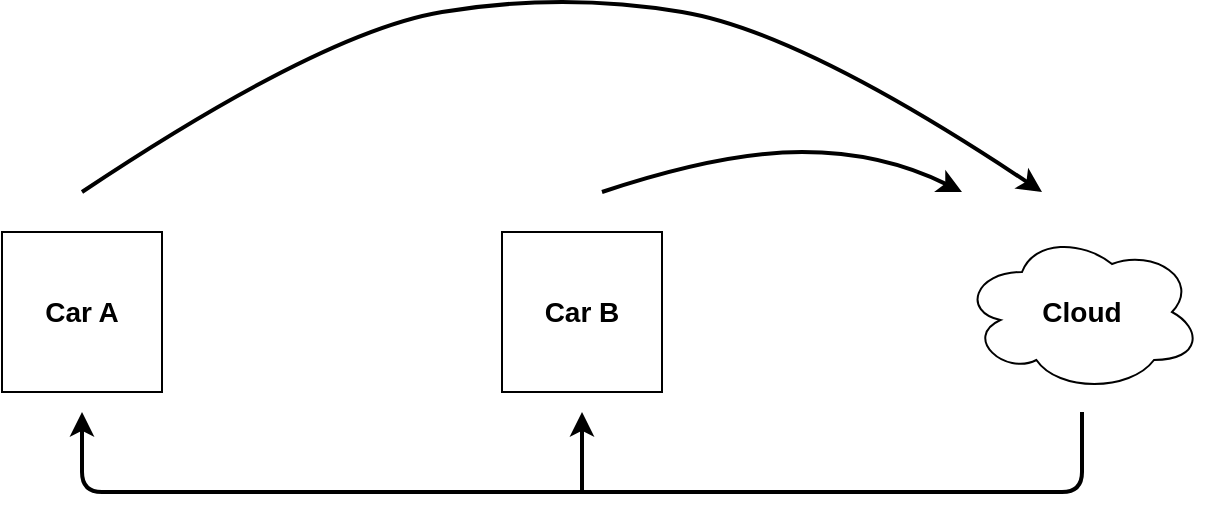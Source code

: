 <mxfile version="10.4.6" type="github"><diagram id="YRElXahwdaidnqwMyyfi" name="Page-1"><mxGraphModel dx="1394" dy="764" grid="1" gridSize="10" guides="1" tooltips="1" connect="1" arrows="1" fold="1" page="1" pageScale="1" pageWidth="827" pageHeight="1169" math="0" shadow="0"><root><mxCell id="0"/><mxCell id="1" parent="0"/><mxCell id="mNAEwYewsvDS8kQ1TBTE-1" value="&lt;b&gt;&lt;font style=&quot;font-size: 14px&quot;&gt;Car A&lt;/font&gt;&lt;/b&gt;" style="whiteSpace=wrap;html=1;aspect=fixed;" parent="1" vertex="1"><mxGeometry x="80" y="320" width="80" height="80" as="geometry"/></mxCell><mxCell id="mNAEwYewsvDS8kQ1TBTE-4" value="&lt;b&gt;&lt;font style=&quot;font-size: 14px&quot;&gt;Car B&lt;/font&gt;&lt;/b&gt;" style="whiteSpace=wrap;html=1;aspect=fixed;" parent="1" vertex="1"><mxGeometry x="330" y="320" width="80" height="80" as="geometry"/></mxCell><mxCell id="mNAEwYewsvDS8kQ1TBTE-5" value="&lt;b&gt;&lt;font style=&quot;font-size: 14px&quot;&gt;Cloud&lt;/font&gt;&lt;/b&gt;" style="ellipse;shape=cloud;whiteSpace=wrap;html=1;" parent="1" vertex="1"><mxGeometry x="560" y="320" width="120" height="80" as="geometry"/></mxCell><mxCell id="mNAEwYewsvDS8kQ1TBTE-17" value="" style="curved=1;endArrow=classic;html=1;fontStyle=0;strokeWidth=2;shadow=0;comic=0;strokeColor=#000000;" parent="1" edge="1"><mxGeometry width="50" height="50" relative="1" as="geometry"><mxPoint x="120" y="300" as="sourcePoint"/><mxPoint x="600" y="300" as="targetPoint"/><Array as="points"><mxPoint x="240" y="220"/><mxPoint x="360" y="200"/><mxPoint x="480" y="220"/></Array></mxGeometry></mxCell><mxCell id="mNAEwYewsvDS8kQ1TBTE-18" value="" style="curved=1;endArrow=classic;html=1;strokeWidth=2;" parent="1" edge="1"><mxGeometry width="50" height="50" relative="1" as="geometry"><mxPoint x="380" y="300" as="sourcePoint"/><mxPoint x="560" y="300" as="targetPoint"/><Array as="points"><mxPoint x="440" y="280"/><mxPoint x="520" y="280"/></Array></mxGeometry></mxCell><mxCell id="mNAEwYewsvDS8kQ1TBTE-23" value="" style="edgeStyle=elbowEdgeStyle;elbow=vertical;endArrow=classic;html=1;fontSize=18;strokeWidth=2;" parent="1" edge="1"><mxGeometry width="50" height="50" relative="1" as="geometry"><mxPoint x="620" y="410" as="sourcePoint"/><mxPoint x="120" y="410" as="targetPoint"/><Array as="points"><mxPoint x="370" y="450"/></Array></mxGeometry></mxCell><mxCell id="mNAEwYewsvDS8kQ1TBTE-24" value="" style="endArrow=classic;html=1;fontSize=18;strokeWidth=2;" parent="1" edge="1"><mxGeometry width="50" height="50" relative="1" as="geometry"><mxPoint x="370" y="450" as="sourcePoint"/><mxPoint x="370" y="410" as="targetPoint"/></mxGeometry></mxCell></root></mxGraphModel></diagram></mxfile>